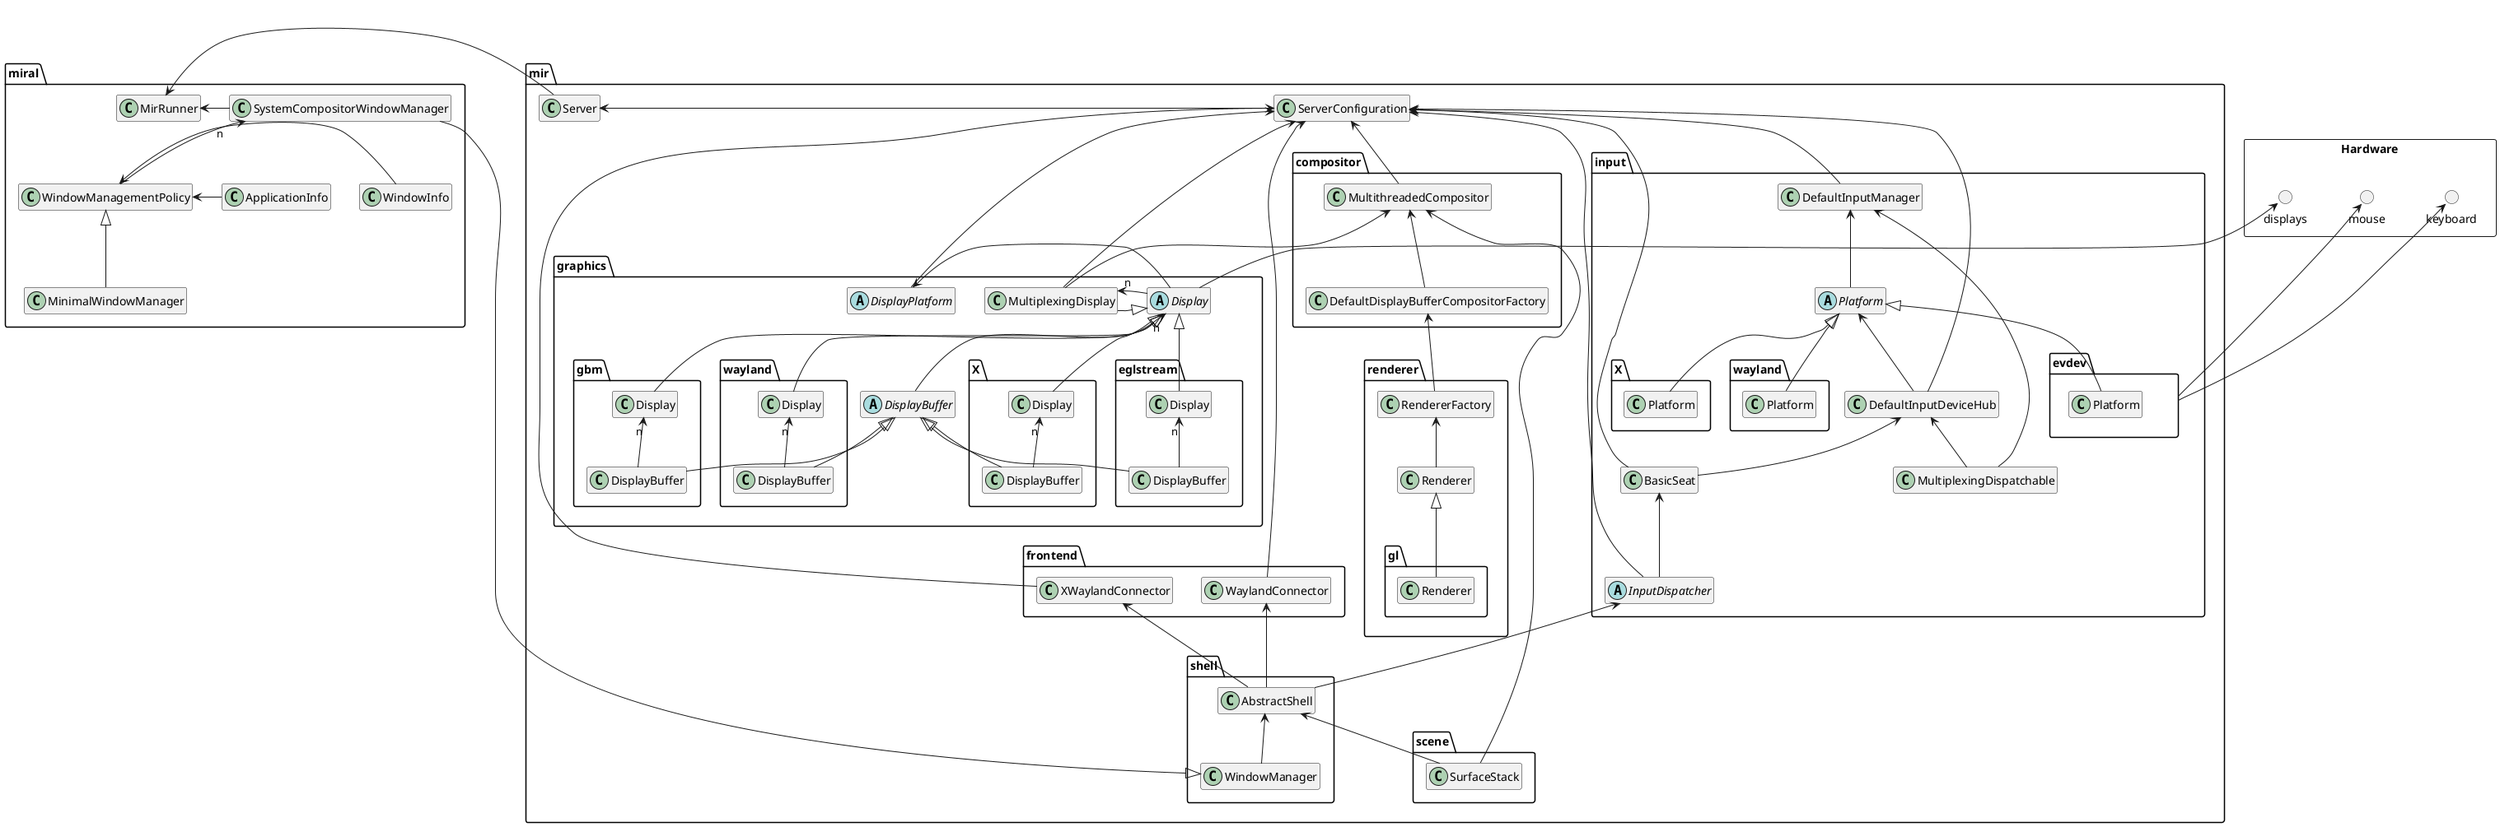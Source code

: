 @startuml

hide members

' Miral
class miral.MirRunner
class miral.SystemCompositorWindowManager extends mir.shell.WindowManager
class miral.MinimalWindowManager extends miral.WindowManagementPolicy

miral.MirRunner <-right- mir.Server
miral.MirRunner <-right- miral.SystemCompositorWindowManager
miral.SystemCompositorWindowManager "n" <-d- miral.WindowManagementPolicy
miral.WindowManagementPolicy <- miral.WindowInfo
miral.WindowManagementPolicy <- miral.ApplicationInfo



' Server
class mir.Server
class mir.ServerConfiguration

' Scene
class mir.scene.SurfaceStack

' Graphics
class mir.graphics.MultiplexingDisplay extends mir.graphics.Display
abstract class mir.graphics.DisplayPlatform
abstract class mir.graphics.Display
abstract class mir.graphics.DisplayBuffer
class mir.graphics.gbm.Display extends mir.graphics.Display
class mir.graphics.gbm.DisplayBuffer extends mir.graphics.DisplayBuffer
class mir.graphics.wayland.Display extends mir.graphics.Display
class mir.graphics.wayland.DisplayBuffer extends mir.graphics.DisplayBuffer
class mir.graphics.X.Display extends mir.graphics.Display
class mir.graphics.X.DisplayBuffer extends mir.graphics.DisplayBuffer
class mir.graphics.eglstream.Display extends mir.graphics.Display
class mir.graphics.eglstream.DisplayBuffer extends mir.graphics.DisplayBuffer

' Input
class mir.input.BasicSeat
abstract class mir.input.InputDispatcher
class mir.input.DefaultInputDeviceHub
abstract class mir.input.Platform
class mir.input.evdev.Platform extends mir.input.Platform
class mir.input.wayland.Platform extends mir.input.Platform
class mir.input.X.Platform extends mir.input.Platform
class mir.input.DefaultInputManager
class mir.input.MultiplexingDispatchable

' Shell
class mir.shell.AbstractShell
class mir.shell.WindowManager

' Compositor
class mir.compositor.MultithreadedCompositor
class mir.compositor.DefaultDisplayBufferCompositorFactory

' Renderer
class mir.renderer.RendererFactory
class mir.renderer.Renderer
class mir.renderer.gl.Renderer extends mir.renderer.Renderer

' Frontends
class mir.frontend.WaylandConnector
class mir.frontend.XWaylandConnector

' Forces miral on top of mir
miral.MirRunner --[hidden]-> mir.Server

' Relationships
mir.Server <-right- mir.ServerConfiguration
mir.ServerConfiguration <-- mir.compositor.MultithreadedCompositor
mir.ServerConfiguration <-- mir.input.DefaultInputDeviceHub
mir.ServerConfiguration <-- mir.input.InputDispatcher
mir.ServerConfiguration <-- mir.input.BasicSeat
mir.ServerConfiguration <-- mir.frontend.XWaylandConnector
mir.ServerConfiguration <-- mir.frontend.WaylandConnector
mir.ServerConfiguration <-- mir.graphics.MultiplexingDisplay
mir.ServerConfiguration <-- mir.graphics.DisplayPlatform
mir.ServerConfiguration <-- mir.input.DefaultInputManager

mir.compositor.MultithreadedCompositor <-- mir.scene.SurfaceStack
mir.compositor.MultithreadedCompositor <-- mir.graphics.MultiplexingDisplay
mir.compositor.MultithreadedCompositor <-- mir.compositor.DefaultDisplayBufferCompositorFactory
mir.compositor.DefaultDisplayBufferCompositorFactory <-- mir.renderer.RendererFactory

mir.renderer.RendererFactory <-- mir.renderer.Renderer
mir.graphics.MultiplexingDisplay "n" <-right- mir.graphics.Display
mir.graphics.DisplayPlatform <-right- mir.graphics.Display
mir.graphics.Display "n" <-- mir.graphics.DisplayBuffer
mir.graphics.gbm.Display "n" <-- mir.graphics.gbm.DisplayBuffer
mir.graphics.eglstream.Display "n" <-- mir.graphics.eglstream.DisplayBuffer
mir.graphics.X.Display "n" <-- mir.graphics.X.DisplayBuffer
mir.graphics.wayland.Display "n" <-- mir.graphics.wayland.DisplayBuffer

mir.frontend.WaylandConnector <-- mir.shell.AbstractShell
mir.frontend.XWaylandConnector <-- mir.shell.AbstractShell
mir.shell.AbstractShell <-- mir.scene.SurfaceStack
mir.shell.AbstractShell <-- mir.shell.WindowManager

mir.input.DefaultInputManager <-- mir.input.Platform
mir.input.DefaultInputManager <-- mir.input.MultiplexingDispatchable
mir.input.BasicSeat <-- mir.input.InputDispatcher
mir.input.DefaultInputDeviceHub <-- mir.input.BasicSeat
mir.input.DefaultInputDeviceHub <-- mir.input.MultiplexingDispatchable
mir.input.Platform <-- mir.input.DefaultInputDeviceHub
mir.input.InputDispatcher <-- mir.shell.AbstractShell


package Hardware <<Rectangle>> {
    () mouse
    () keyboard
    () displays
}


Hardware.mouse <-- mir.input.evdev
Hardware.keyboard <-- mir.input.evdev
Hardware.displays <-- mir.graphics.Display

@enduml
